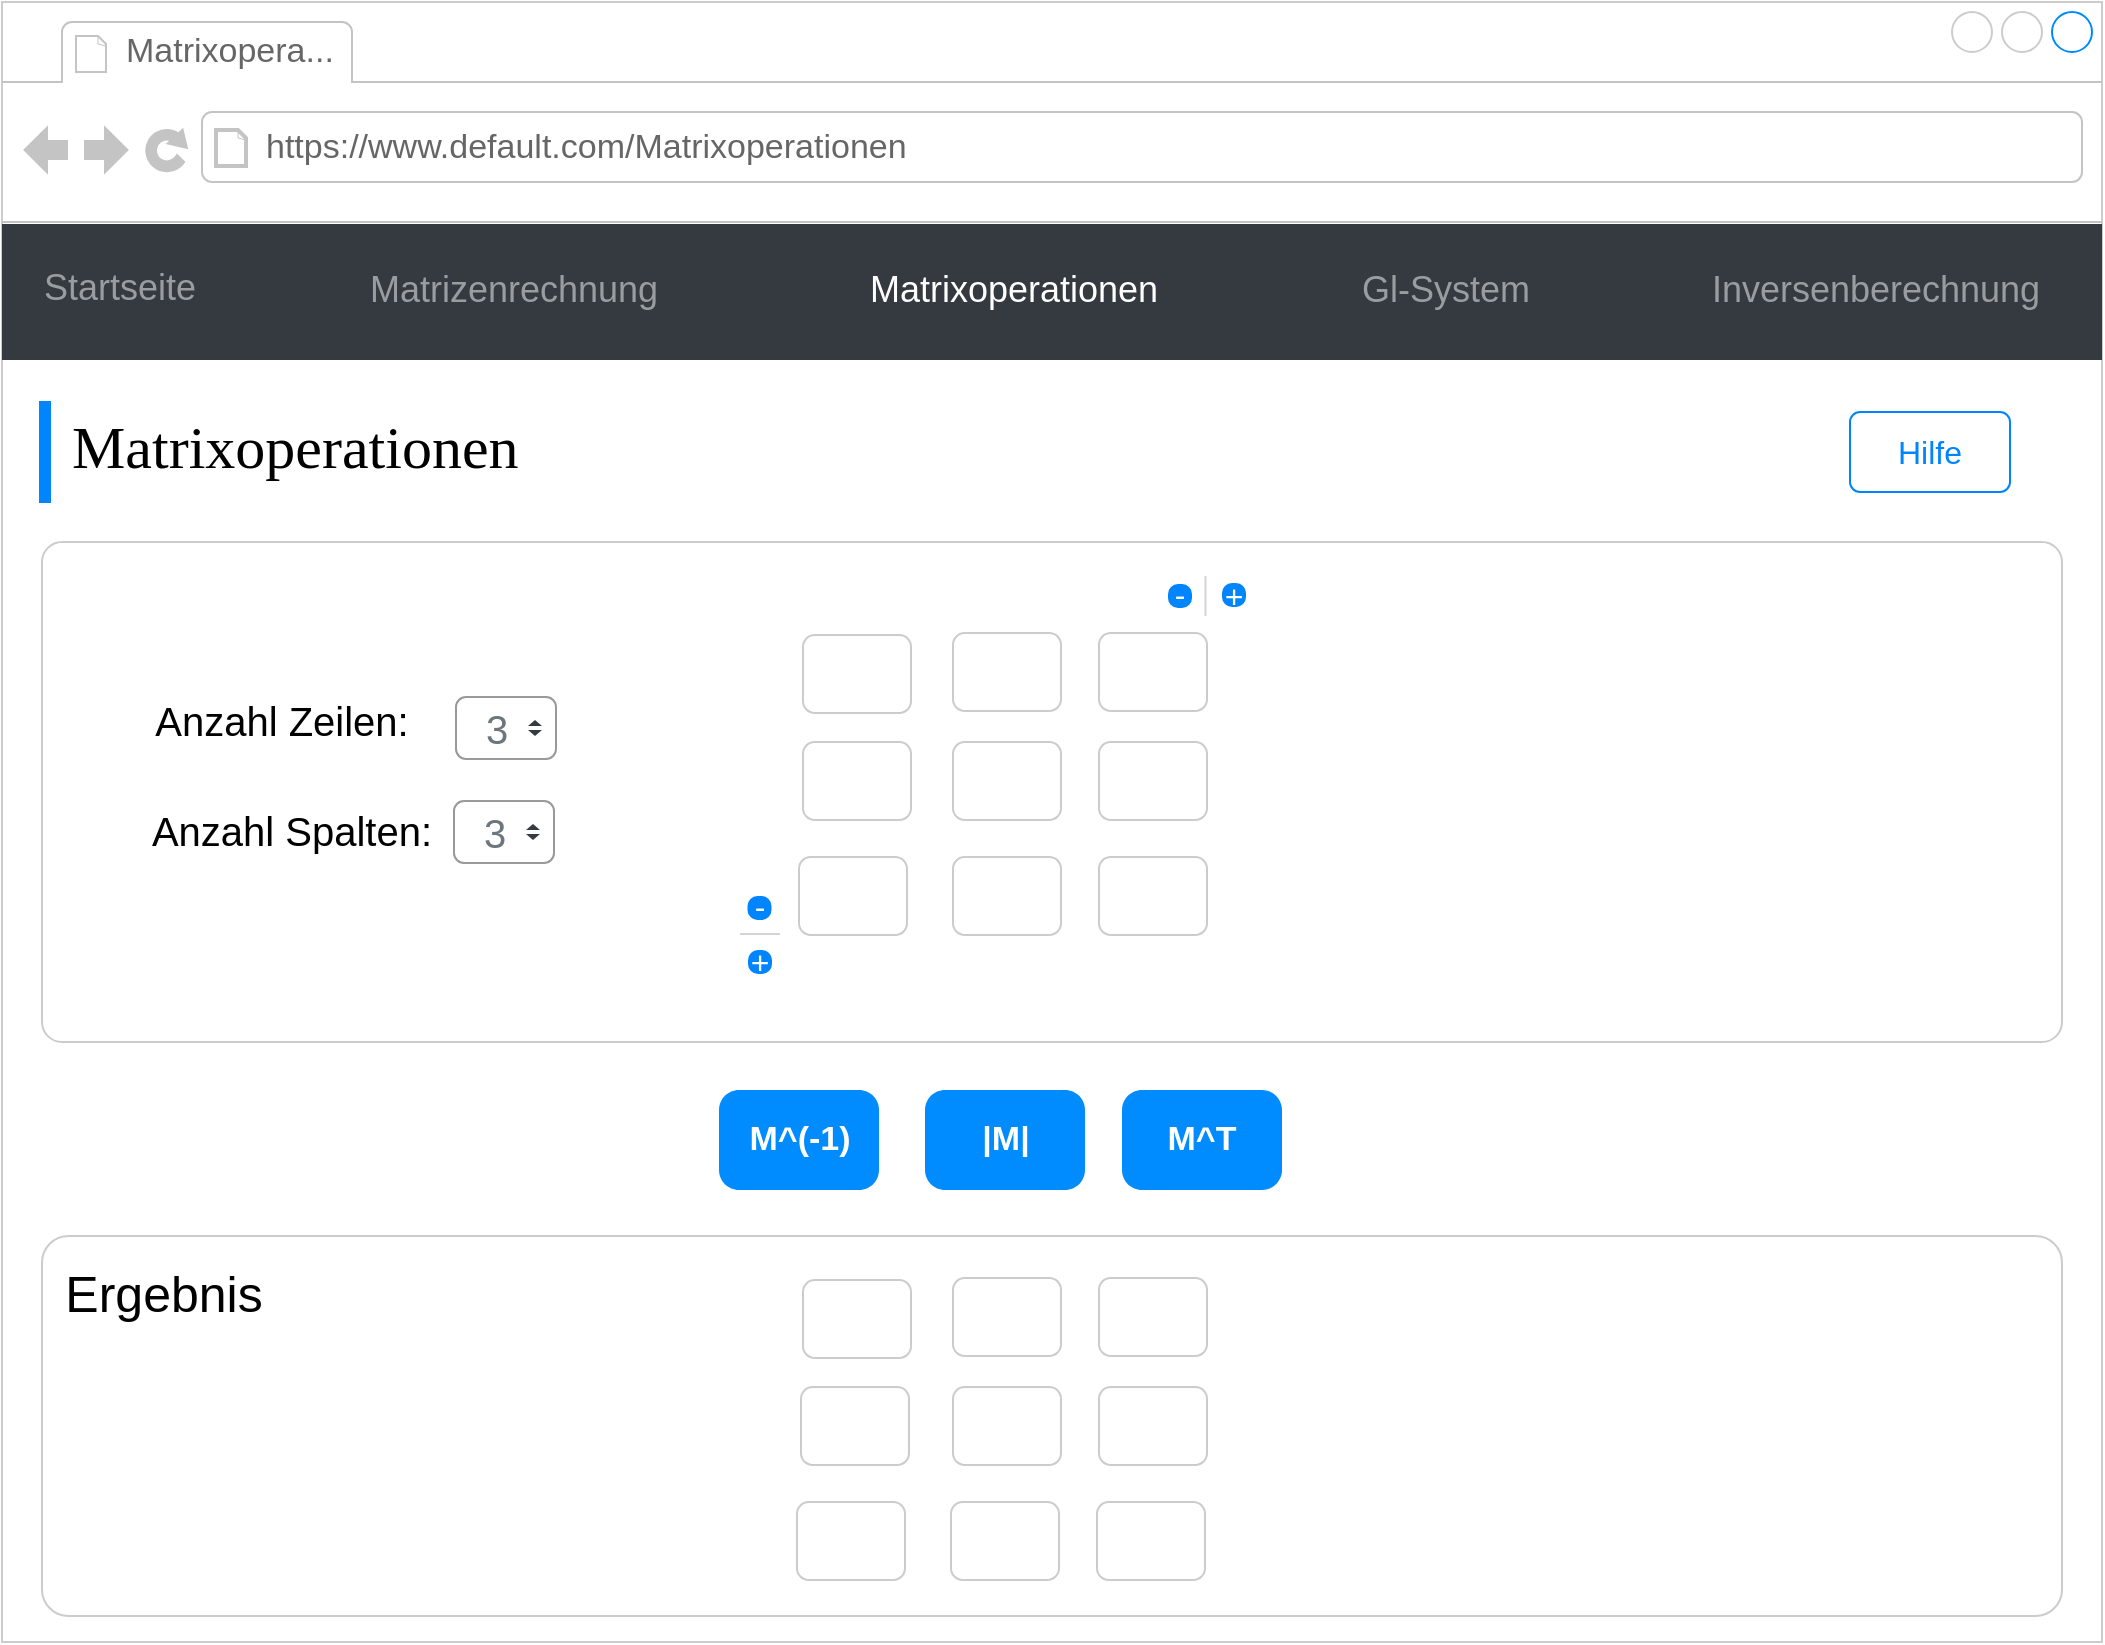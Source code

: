 <mxfile version="20.8.20" type="device"><diagram name="Page-1" id="2cc2dc42-3aac-f2a9-1cec-7a8b7cbee084"><mxGraphModel dx="1447" dy="793" grid="1" gridSize="10" guides="1" tooltips="1" connect="1" arrows="1" fold="1" page="1" pageScale="1" pageWidth="1100" pageHeight="850" background="#ffffff" math="0" shadow="0"><root><mxCell id="0"/><mxCell id="1" parent="0"/><mxCell id="7026571954dc6520-1" value="" style="strokeWidth=1;shadow=0;dashed=0;align=center;html=1;shape=mxgraph.mockup.containers.browserWindow;rSize=0;strokeColor=#CCCCCC;mainText=,;recursiveResize=0;rounded=0;labelBackgroundColor=none;fontFamily=Verdana;fontSize=12" parent="1" vertex="1"><mxGeometry x="30" y="20" width="1050" height="820" as="geometry"/></mxCell><mxCell id="ViKORoKvHGICdf4TBuKY-2" value="" style="rounded=1;whiteSpace=wrap;html=1;fillColor=none;strokeColor=#CCCCCC;arcSize=4;" parent="7026571954dc6520-1" vertex="1"><mxGeometry x="20" y="270" width="1010" height="250" as="geometry"/></mxCell><mxCell id="7026571954dc6520-2" value="Matrixopera..." style="strokeWidth=1;shadow=0;dashed=0;align=center;html=1;shape=mxgraph.mockup.containers.anchor;fontSize=17;fontColor=#666666;align=left;" parent="7026571954dc6520-1" vertex="1"><mxGeometry x="60" y="12" width="110" height="26" as="geometry"/></mxCell><mxCell id="7026571954dc6520-3" value="https://www.default.com/Matrixoperationen" style="strokeWidth=1;shadow=0;dashed=0;align=center;html=1;shape=mxgraph.mockup.containers.anchor;rSize=0;fontSize=17;fontColor=#666666;align=left;" parent="7026571954dc6520-1" vertex="1"><mxGeometry x="130" y="60" width="250" height="26" as="geometry"/></mxCell><mxCell id="7026571954dc6520-4" value="Matrixoperationen" style="text;html=1;points=[];align=left;verticalAlign=top;spacingTop=-4;fontSize=30;fontFamily=Verdana" parent="7026571954dc6520-1" vertex="1"><mxGeometry x="33" y="202" width="340" height="50" as="geometry"/></mxCell><mxCell id="u1SDwWlPGdA-2MWF5yvj-13" value="&lt;font style=&quot;font-size: 20px;&quot;&gt;3&lt;/font&gt;" style="html=1;shadow=0;dashed=0;shape=mxgraph.bootstrap.rrect;rSize=5;fillColor=#ffffff;strokeColor=#999999;align=left;spacing=15;fontSize=14;fontColor=#6C767D;" parent="7026571954dc6520-1" vertex="1"><mxGeometry x="227" y="347.5" width="50" height="31" as="geometry"/></mxCell><mxCell id="u1SDwWlPGdA-2MWF5yvj-14" value="" style="shape=triangle;direction=south;fillColor=#343A40;strokeColor=none;perimeter=none;sketch=0;" parent="u1SDwWlPGdA-2MWF5yvj-13" vertex="1"><mxGeometry x="1" y="0.5" width="7" height="3" relative="1" as="geometry"><mxPoint x="-14" y="1" as="offset"/></mxGeometry></mxCell><mxCell id="u1SDwWlPGdA-2MWF5yvj-15" value="" style="shape=triangle;direction=north;fillColor=#343A40;strokeColor=none;perimeter=none;sketch=0;" parent="u1SDwWlPGdA-2MWF5yvj-13" vertex="1"><mxGeometry x="1" y="0.5" width="7" height="3" relative="1" as="geometry"><mxPoint x="-14" y="-4" as="offset"/></mxGeometry></mxCell><mxCell id="u1SDwWlPGdA-2MWF5yvj-22" value="&lt;font style=&quot;font-size: 20px;&quot;&gt;Anzahl Zeilen:&lt;/font&gt;" style="text;html=1;strokeColor=none;fillColor=none;align=center;verticalAlign=middle;whiteSpace=wrap;rounded=0;fontSize=17;" parent="7026571954dc6520-1" vertex="1"><mxGeometry x="70" y="345" width="140" height="30" as="geometry"/></mxCell><mxCell id="u1SDwWlPGdA-2MWF5yvj-25" value="&lt;font style=&quot;font-size: 20px;&quot;&gt;Anzahl Spalten:&lt;/font&gt;" style="text;html=1;strokeColor=none;fillColor=none;align=center;verticalAlign=middle;whiteSpace=wrap;rounded=0;fontSize=17;" parent="7026571954dc6520-1" vertex="1"><mxGeometry x="70" y="399.5" width="150" height="30" as="geometry"/></mxCell><mxCell id="u1SDwWlPGdA-2MWF5yvj-29" value="" style="rounded=1;whiteSpace=wrap;html=1;strokeColor=#CCCCCC;fontSize=20;" parent="7026571954dc6520-1" vertex="1"><mxGeometry x="400.5" y="316.5" width="54" height="39" as="geometry"/></mxCell><mxCell id="u1SDwWlPGdA-2MWF5yvj-151" value="M^(-1)" style="strokeWidth=1;shadow=0;dashed=0;align=center;html=1;shape=mxgraph.mockup.buttons.button;strokeColor=none;fontColor=#ffffff;mainText=;buttonStyle=round;fontSize=17;fontStyle=1;fillColor=#008cff;whiteSpace=wrap;" parent="7026571954dc6520-1" vertex="1"><mxGeometry x="358.5" y="544" width="80" height="50" as="geometry"/></mxCell><mxCell id="u1SDwWlPGdA-2MWF5yvj-153" value="M^T" style="strokeWidth=1;shadow=0;dashed=0;align=center;html=1;shape=mxgraph.mockup.buttons.button;strokeColor=none;fontColor=#ffffff;mainText=;buttonStyle=round;fontSize=17;fontStyle=1;fillColor=#008cff;whiteSpace=wrap;" parent="7026571954dc6520-1" vertex="1"><mxGeometry x="560" y="544" width="80" height="50" as="geometry"/></mxCell><mxCell id="u1SDwWlPGdA-2MWF5yvj-152" value="|M|" style="strokeWidth=1;shadow=0;dashed=0;align=center;html=1;shape=mxgraph.mockup.buttons.button;strokeColor=none;fontColor=#ffffff;mainText=;buttonStyle=round;fontSize=17;fontStyle=1;fillColor=#008cff;whiteSpace=wrap;" parent="7026571954dc6520-1" vertex="1"><mxGeometry x="461.5" y="544" width="80" height="50" as="geometry"/></mxCell><mxCell id="u1SDwWlPGdA-2MWF5yvj-155" value="" style="rounded=1;whiteSpace=wrap;html=1;strokeColor=#CCCCCC;fontSize=20;" parent="7026571954dc6520-1" vertex="1"><mxGeometry x="398.5" y="427.5" width="54" height="39" as="geometry"/></mxCell><mxCell id="u1SDwWlPGdA-2MWF5yvj-154" value="" style="rounded=1;whiteSpace=wrap;html=1;strokeColor=#CCCCCC;fontSize=20;" parent="7026571954dc6520-1" vertex="1"><mxGeometry x="400.5" y="370" width="54" height="39" as="geometry"/></mxCell><mxCell id="u1SDwWlPGdA-2MWF5yvj-161" value="" style="rounded=1;whiteSpace=wrap;html=1;strokeColor=#CCCCCC;fontSize=20;" parent="7026571954dc6520-1" vertex="1"><mxGeometry x="475.5" y="315.5" width="54" height="39" as="geometry"/></mxCell><mxCell id="u1SDwWlPGdA-2MWF5yvj-160" value="" style="rounded=1;whiteSpace=wrap;html=1;strokeColor=#CCCCCC;fontSize=20;" parent="7026571954dc6520-1" vertex="1"><mxGeometry x="548.5" y="315.5" width="54" height="39" as="geometry"/></mxCell><mxCell id="u1SDwWlPGdA-2MWF5yvj-159" value="" style="rounded=1;whiteSpace=wrap;html=1;strokeColor=#CCCCCC;fontSize=20;" parent="7026571954dc6520-1" vertex="1"><mxGeometry x="475.5" y="370" width="54" height="39" as="geometry"/></mxCell><mxCell id="u1SDwWlPGdA-2MWF5yvj-158" value="" style="rounded=1;whiteSpace=wrap;html=1;strokeColor=#CCCCCC;fontSize=20;" parent="7026571954dc6520-1" vertex="1"><mxGeometry x="548.5" y="370" width="54" height="39" as="geometry"/></mxCell><mxCell id="u1SDwWlPGdA-2MWF5yvj-157" value="" style="rounded=1;whiteSpace=wrap;html=1;strokeColor=#CCCCCC;fontSize=20;" parent="7026571954dc6520-1" vertex="1"><mxGeometry x="548.5" y="427.5" width="54" height="39" as="geometry"/></mxCell><mxCell id="u1SDwWlPGdA-2MWF5yvj-156" value="" style="rounded=1;whiteSpace=wrap;html=1;strokeColor=#CCCCCC;fontSize=20;" parent="7026571954dc6520-1" vertex="1"><mxGeometry x="475.5" y="427.5" width="54" height="39" as="geometry"/></mxCell><mxCell id="u1SDwWlPGdA-2MWF5yvj-163" value="" style="rounded=1;whiteSpace=wrap;html=1;strokeColor=#CCCCCC;fontSize=20;" parent="7026571954dc6520-1" vertex="1"><mxGeometry x="397.5" y="750" width="54" height="39" as="geometry"/></mxCell><mxCell id="u1SDwWlPGdA-2MWF5yvj-164" value="" style="rounded=1;whiteSpace=wrap;html=1;strokeColor=#CCCCCC;fontSize=20;" parent="7026571954dc6520-1" vertex="1"><mxGeometry x="399.5" y="692.5" width="54" height="39" as="geometry"/></mxCell><mxCell id="u1SDwWlPGdA-2MWF5yvj-169" value="" style="rounded=1;whiteSpace=wrap;html=1;strokeColor=#CCCCCC;fontSize=20;" parent="7026571954dc6520-1" vertex="1"><mxGeometry x="547.5" y="750" width="54" height="39" as="geometry"/></mxCell><mxCell id="u1SDwWlPGdA-2MWF5yvj-170" value="" style="rounded=1;whiteSpace=wrap;html=1;strokeColor=#CCCCCC;fontSize=20;" parent="7026571954dc6520-1" vertex="1"><mxGeometry x="474.5" y="750" width="54" height="39" as="geometry"/></mxCell><mxCell id="u1SDwWlPGdA-2MWF5yvj-171" value="" style="rounded=1;whiteSpace=wrap;html=1;strokeColor=#CCCCCC;fontSize=20;" parent="7026571954dc6520-1" vertex="1"><mxGeometry x="400.5" y="639" width="54" height="39" as="geometry"/></mxCell><mxCell id="u1SDwWlPGdA-2MWF5yvj-172" value="" style="rounded=1;whiteSpace=wrap;html=1;strokeColor=#CCCCCC;fontSize=20;" parent="7026571954dc6520-1" vertex="1"><mxGeometry x="475.5" y="638" width="54" height="39" as="geometry"/></mxCell><mxCell id="u1SDwWlPGdA-2MWF5yvj-173" value="" style="rounded=1;whiteSpace=wrap;html=1;strokeColor=#CCCCCC;fontSize=20;" parent="7026571954dc6520-1" vertex="1"><mxGeometry x="548.5" y="638" width="54" height="39" as="geometry"/></mxCell><mxCell id="u1SDwWlPGdA-2MWF5yvj-174" value="" style="rounded=1;whiteSpace=wrap;html=1;strokeColor=#CCCCCC;fontSize=20;" parent="7026571954dc6520-1" vertex="1"><mxGeometry x="548.5" y="692.5" width="54" height="39" as="geometry"/></mxCell><mxCell id="u1SDwWlPGdA-2MWF5yvj-175" value="" style="rounded=1;whiteSpace=wrap;html=1;strokeColor=#CCCCCC;fontSize=20;" parent="7026571954dc6520-1" vertex="1"><mxGeometry x="475.5" y="692.5" width="54" height="39" as="geometry"/></mxCell><mxCell id="ViKORoKvHGICdf4TBuKY-4" value="&lt;font style=&quot;font-size: 25px;&quot;&gt;Ergebnis&lt;/font&gt;" style="text;html=1;strokeColor=none;fillColor=none;align=center;verticalAlign=middle;whiteSpace=wrap;rounded=0;" parent="7026571954dc6520-1" vertex="1"><mxGeometry x="51" y="630" width="60" height="30" as="geometry"/></mxCell><mxCell id="ViKORoKvHGICdf4TBuKY-1" value="" style="rounded=1;whiteSpace=wrap;html=1;fillColor=none;strokeColor=#CCCCCC;arcSize=7;align=right;" parent="7026571954dc6520-1" vertex="1"><mxGeometry x="20" y="617" width="1010" height="190" as="geometry"/></mxCell><mxCell id="b40fzm7XCx2DAnER0Al9-2" value="" style="endArrow=none;html=1;rounded=0;strokeColor=#D4D4D4;exitX=0.5;exitY=0;exitDx=0;exitDy=0;entryX=0.5;entryY=1;entryDx=0;entryDy=0;" parent="7026571954dc6520-1" edge="1"><mxGeometry width="50" height="50" relative="1" as="geometry"><mxPoint x="369" y="466" as="sourcePoint"/><mxPoint x="389" y="466" as="targetPoint"/></mxGeometry></mxCell><mxCell id="b40fzm7XCx2DAnER0Al9-3" value="&amp;nbsp;+&amp;nbsp;" style="html=1;shadow=0;dashed=0;shape=mxgraph.bootstrap.rrect;rSize=5;strokeColor=none;strokeWidth=1;fillColor=#0085FC;fontColor=#FFFFFF;whiteSpace=wrap;align=center;verticalAlign=middle;spacingLeft=0;fontStyle=0;fontSize=16;spacing=5;rotation=0;labelPosition=center;verticalLabelPosition=middle;" parent="7026571954dc6520-1" vertex="1"><mxGeometry x="373" y="474" width="12" height="12" as="geometry"/></mxCell><mxCell id="b40fzm7XCx2DAnER0Al9-4" value="-" style="html=1;shadow=0;dashed=0;shape=mxgraph.bootstrap.rrect;rSize=5;strokeColor=none;strokeWidth=1;fillColor=#0085FC;fontColor=#FFFFFF;whiteSpace=wrap;align=center;verticalAlign=middle;spacingLeft=0;fontStyle=0;fontSize=16;spacing=5;rotation=0;labelPosition=center;verticalLabelPosition=middle;spacingTop=-3;" parent="7026571954dc6520-1" vertex="1"><mxGeometry x="372.75" y="447" width="12" height="12" as="geometry"/></mxCell><mxCell id="0nXkgcBoN59-Lg-Yo6xu-14" value="" style="endArrow=none;html=1;rounded=0;strokeColor=#D4D4D4;exitX=0.5;exitY=0;exitDx=0;exitDy=0;entryX=0.5;entryY=1;entryDx=0;entryDy=0;" parent="7026571954dc6520-1" edge="1"><mxGeometry width="50" height="50" relative="1" as="geometry"><mxPoint x="601.75" y="287" as="sourcePoint"/><mxPoint x="601.75" y="307" as="targetPoint"/></mxGeometry></mxCell><mxCell id="Jg9-U3HlkAPPtDsFJy7z-2" value="-" style="html=1;shadow=0;dashed=0;shape=mxgraph.bootstrap.rrect;rSize=5;strokeColor=none;strokeWidth=1;fillColor=#0085FC;fontColor=#FFFFFF;whiteSpace=wrap;align=center;verticalAlign=middle;spacingLeft=0;fontStyle=0;fontSize=16;spacing=5;rotation=0;labelPosition=center;verticalLabelPosition=middle;spacingTop=-3;" parent="7026571954dc6520-1" vertex="1"><mxGeometry x="583" y="291" width="12" height="12" as="geometry"/></mxCell><mxCell id="Jg9-U3HlkAPPtDsFJy7z-1" value="&amp;nbsp;+&amp;nbsp;" style="html=1;shadow=0;dashed=0;shape=mxgraph.bootstrap.rrect;rSize=5;strokeColor=none;strokeWidth=1;fillColor=#0085FC;fontColor=#FFFFFF;whiteSpace=wrap;align=center;verticalAlign=middle;spacingLeft=0;fontStyle=0;fontSize=16;spacing=5;rotation=0;labelPosition=center;verticalLabelPosition=middle;" parent="7026571954dc6520-1" vertex="1"><mxGeometry x="610" y="290.5" width="12" height="12" as="geometry"/></mxCell><mxCell id="gUEZn38MmWSUfHERNCk1-1" value="" style="rounded=0;whiteSpace=wrap;html=1;strokeColor=#0085FC;fontSize=14;fontColor=#0085FC;fillColor=#0085FC;" parent="1" vertex="1"><mxGeometry x="49" y="220" width="5" height="50" as="geometry"/></mxCell><mxCell id="u1SDwWlPGdA-2MWF5yvj-26" value="&lt;font style=&quot;font-size: 20px;&quot;&gt;3&lt;/font&gt;" style="html=1;shadow=0;dashed=0;shape=mxgraph.bootstrap.rrect;rSize=5;fillColor=#ffffff;strokeColor=#999999;align=left;spacing=15;fontSize=14;fontColor=#6C767D;" parent="1" vertex="1"><mxGeometry x="256" y="419.5" width="50" height="31" as="geometry"/></mxCell><mxCell id="u1SDwWlPGdA-2MWF5yvj-27" value="" style="shape=triangle;direction=south;fillColor=#343A40;strokeColor=none;perimeter=none;sketch=0;" parent="u1SDwWlPGdA-2MWF5yvj-26" vertex="1"><mxGeometry x="1" y="0.5" width="7" height="3" relative="1" as="geometry"><mxPoint x="-14" y="1" as="offset"/></mxGeometry></mxCell><mxCell id="u1SDwWlPGdA-2MWF5yvj-28" value="" style="shape=triangle;direction=north;fillColor=#343A40;strokeColor=none;perimeter=none;sketch=0;" parent="u1SDwWlPGdA-2MWF5yvj-26" vertex="1"><mxGeometry x="1" y="0.5" width="7" height="3" relative="1" as="geometry"><mxPoint x="-14" y="-4" as="offset"/></mxGeometry></mxCell><mxCell id="u1SDwWlPGdA-2MWF5yvj-142" value="&lt;font color=&quot;#0085fc&quot;&gt;Hilfe&lt;/font&gt;" style="html=1;shadow=0;dashed=0;shape=mxgraph.bootstrap.rrect;rSize=5;strokeColor=#0085FC;strokeWidth=1;fillColor=none;fontColor=#1CA5B8;whiteSpace=wrap;align=center;verticalAlign=middle;spacingLeft=0;fontStyle=0;fontSize=16;spacing=5;" parent="1" vertex="1"><mxGeometry x="954" y="225" width="80" height="40" as="geometry"/></mxCell><mxCell id="wi2vpYIygmhs0RI9LE4u-13" value="" style="html=1;shadow=0;dashed=0;fillColor=#343A40;strokeColor=none;fontSize=18;fontColor=#ffffff;align=left;spacing=15;" parent="1" vertex="1"><mxGeometry x="30" y="131" width="1050" height="68" as="geometry"/></mxCell><mxCell id="wi2vpYIygmhs0RI9LE4u-14" value="Startseite" style="fillColor=none;strokeColor=none;fontSize=18;fontColor=#9A9DA0;align=center;" parent="wi2vpYIygmhs0RI9LE4u-13" vertex="1"><mxGeometry width="70" height="40" relative="1" as="geometry"><mxPoint x="24" y="10" as="offset"/></mxGeometry></mxCell><mxCell id="wi2vpYIygmhs0RI9LE4u-15" value="Matrizenrechnung" style="fillColor=none;strokeColor=none;fontSize=18;fontColor=#9A9DA0;align=center;" parent="wi2vpYIygmhs0RI9LE4u-13" vertex="1"><mxGeometry width="70" height="40" relative="1" as="geometry"><mxPoint x="221" y="11" as="offset"/></mxGeometry></mxCell><mxCell id="wi2vpYIygmhs0RI9LE4u-16" value="Matrixoperationen" style="fillColor=none;strokeColor=none;fontSize=18;fontColor=#FFFFFF;align=center;spacingRight=0;" parent="wi2vpYIygmhs0RI9LE4u-13" vertex="1"><mxGeometry width="80" height="40" relative="1" as="geometry"><mxPoint x="466" y="11" as="offset"/></mxGeometry></mxCell><mxCell id="wi2vpYIygmhs0RI9LE4u-17" value="Gl-System" style="fillColor=none;strokeColor=none;fontSize=18;fontColor=#9A9DA0;align=center;" parent="wi2vpYIygmhs0RI9LE4u-13" vertex="1"><mxGeometry width="80" height="40" relative="1" as="geometry"><mxPoint x="682" y="11" as="offset"/></mxGeometry></mxCell><mxCell id="wi2vpYIygmhs0RI9LE4u-18" value="Inversenberechnung" style="fillColor=none;strokeColor=none;fontSize=18;fontColor=#9A9DA0;align=center;" parent="wi2vpYIygmhs0RI9LE4u-13" vertex="1"><mxGeometry x="897" y="11" width="80" height="40" as="geometry"/></mxCell></root></mxGraphModel></diagram></mxfile>